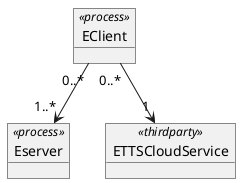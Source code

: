 @startuml


object EClient <<process>>
object Eserver <<process>> 
object ETTSCloudService <<thirdparty>> 

EClient "0..*" --> "1..*" Eserver
EClient "   0..*" --> "   1" ETTSCloudService


@enduml